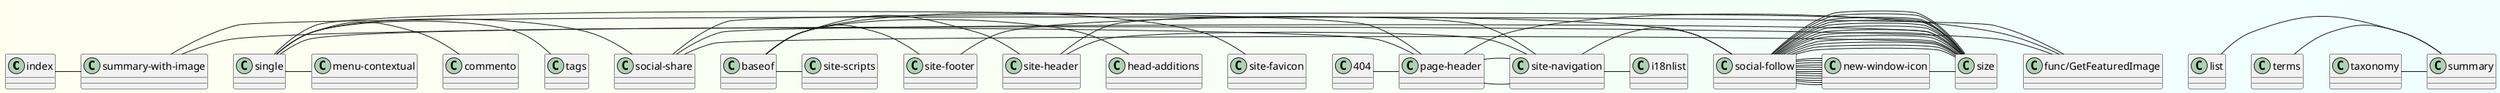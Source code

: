 
@startuml "test-uml"
skinparam backgroundcolor Ivory/Azure

"index" - "summary-with-image"
"404" - "page-header"
"single" - "page-header"
"summary-with-image" - "func/GetFeaturedImage"
"single" - "page-header"
"single" - "social-share"
"single" - "tags"
"single" - "commento"
"single" - "menu-contextual"
"list" - "summary"
"terms" - "summary"
"taxonomy" - "summary"
"baseof" - "site-favicon"
"baseof" - "head-additions"
"baseof" - "site-header"
"baseof" - "site-footer"
"baseof" - "site-scripts"
"site-header" - "site-navigation"
"site-header" - "site-navigation"
"site-footer" - "social-follow"
"social-share" - "size"
"social-share" - "size"
"social-share" - "size"
"site-navigation" - "i18nlist"
"site-navigation" - "social-follow"
"social-follow" - "size"
"social-follow" - "new-window-icon"
"social-follow" - "size"
"social-follow" - "new-window-icon"
"social-follow" - "size"
"social-follow" - "new-window-icon"
"social-follow" - "size"
"social-follow" - "new-window-icon"
"social-follow" - "size"
"social-follow" - "new-window-icon"
"social-follow" - "size"
"social-follow" - "new-window-icon"
"social-follow" - "size"
"social-follow" - "new-window-icon"
"social-follow" - "size"
"social-follow" - "new-window-icon"
"social-follow" - "size"
"social-follow" - "new-window-icon"
"social-follow" - "size"
"social-follow" - "new-window-icon"
"social-follow" - "size"
"social-follow" - "new-window-icon"
"social-follow" - "size"
"social-follow" - "new-window-icon"
"social-follow" - "size"
"social-follow" - "new-window-icon"
"page-header" - "func/GetFeaturedImage"
"page-header" - "site-navigation"
"page-header" - "site-navigation"
"summary-with-image" - "func/GetFeaturedImage"
"new-window-icon" - "size"


@enduml
